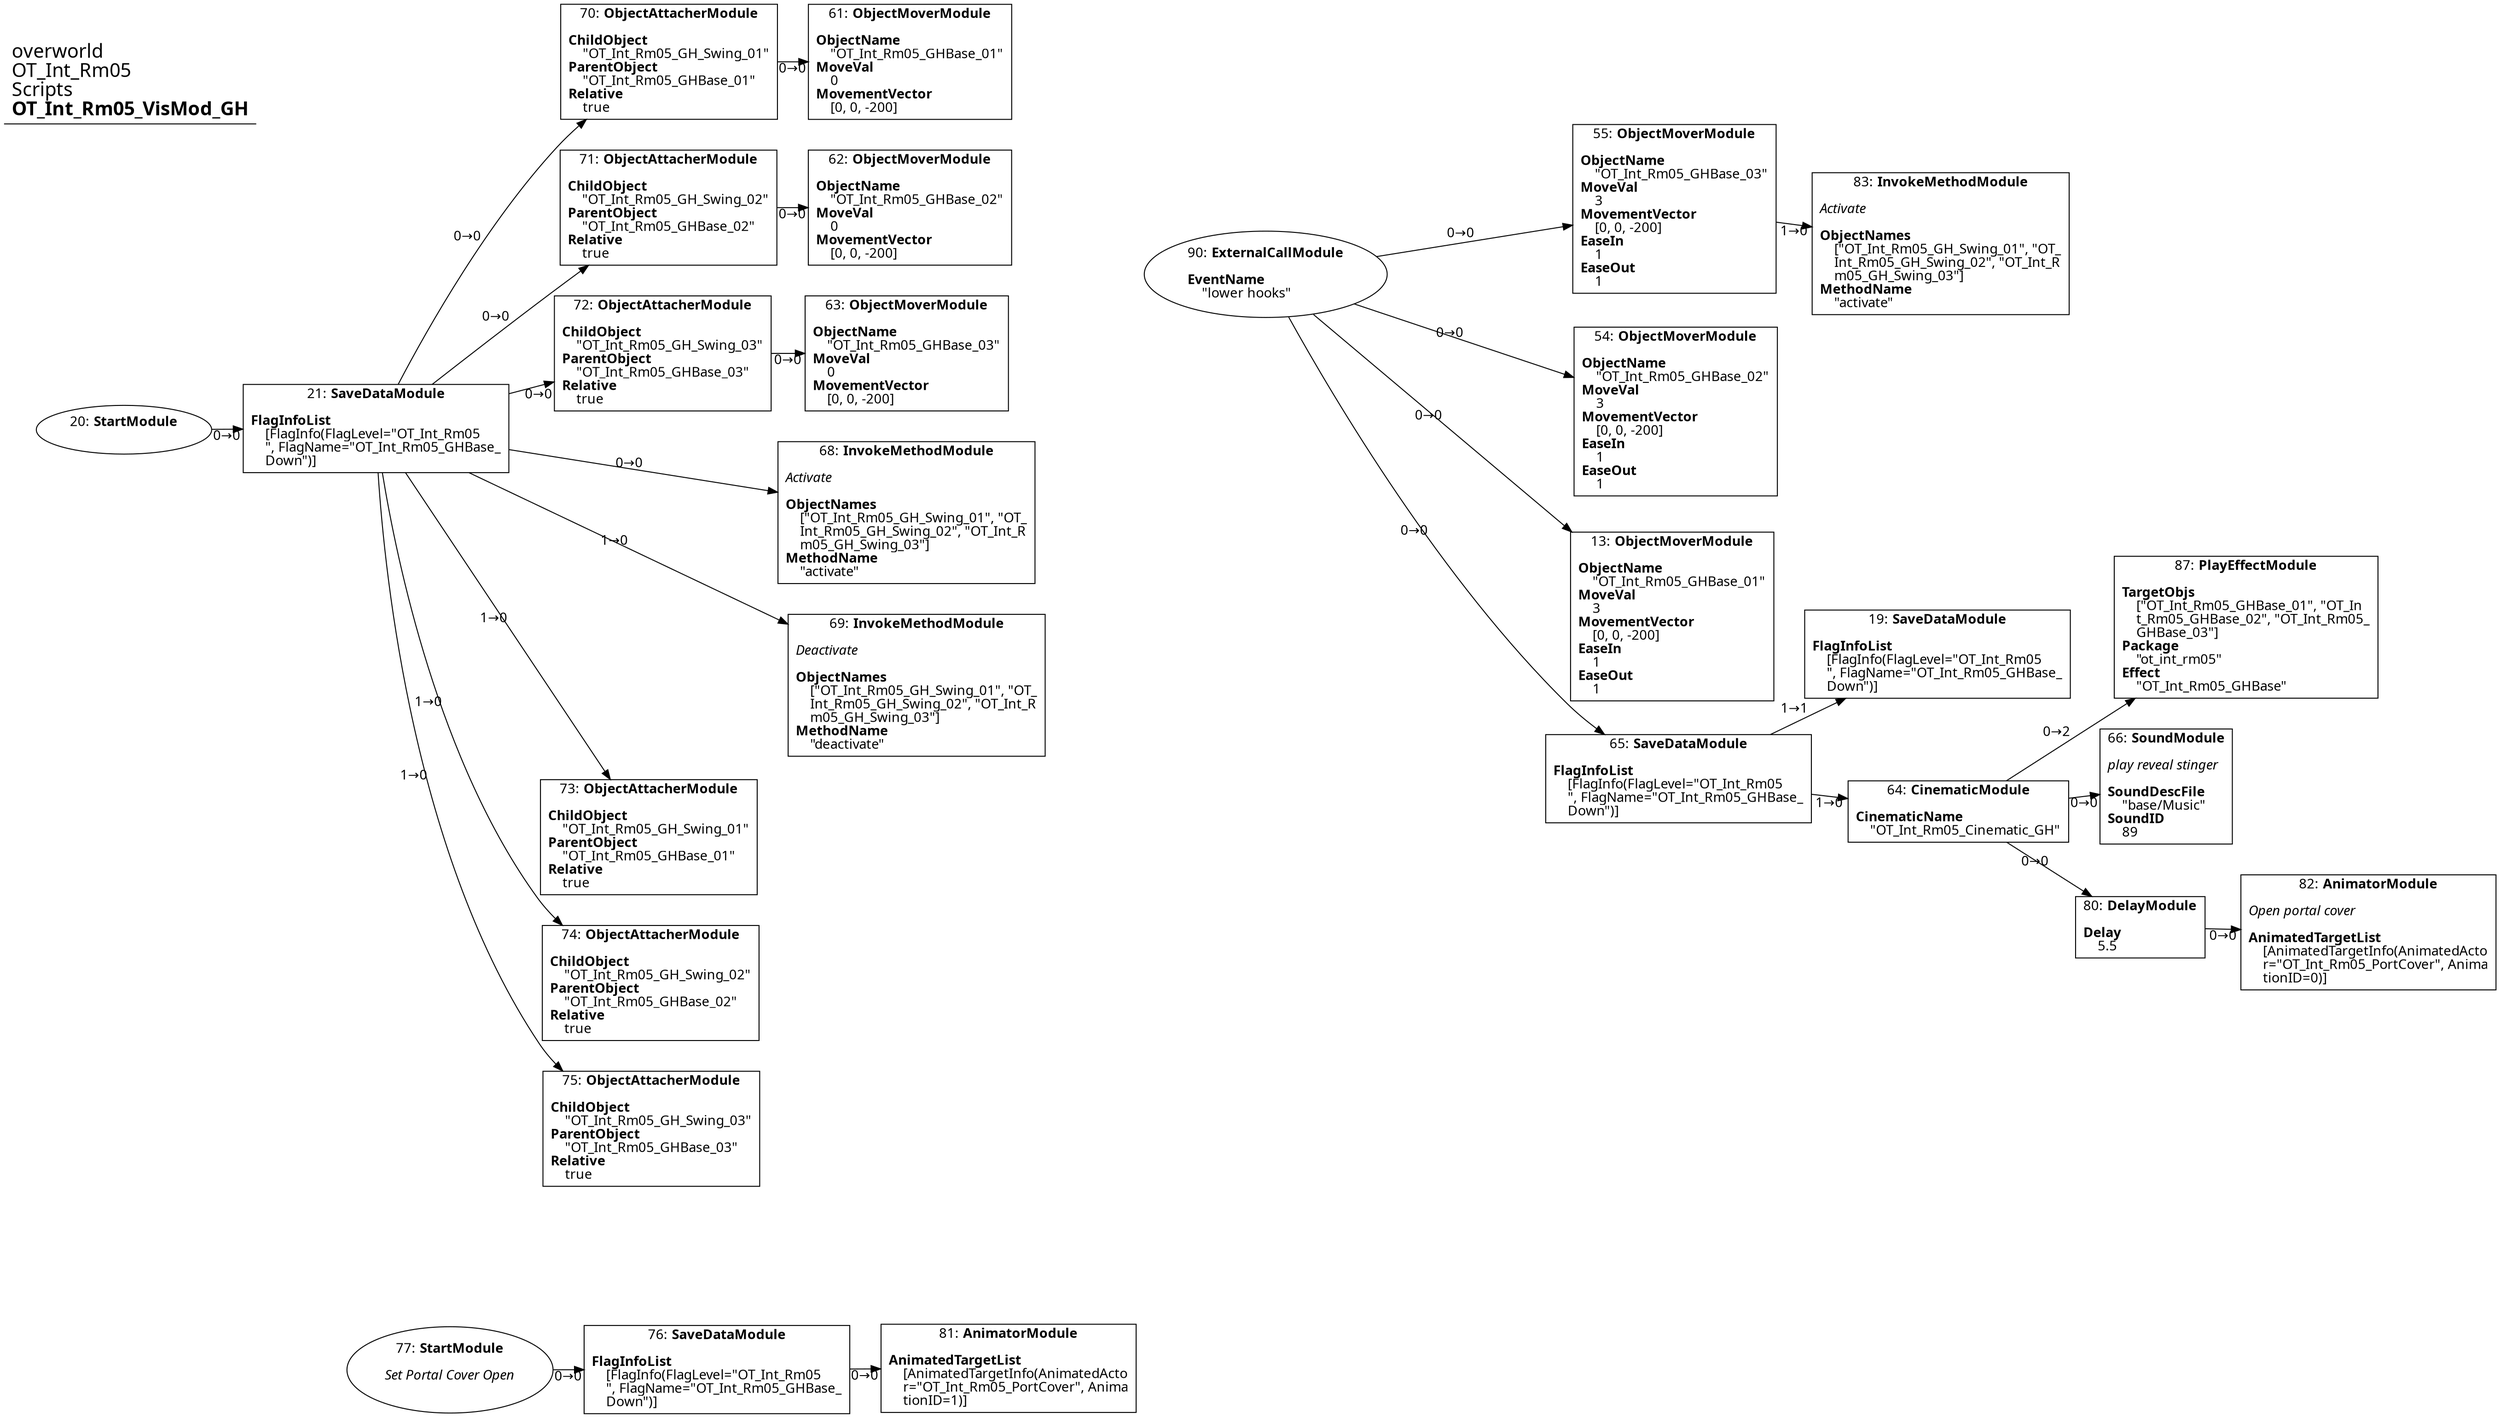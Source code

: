 digraph {
    layout = fdp;
    overlap = prism;
    sep = "+16";
    splines = spline;

    node [ shape = box ];

    graph [ fontname = "Segoe UI" ];
    node [ fontname = "Segoe UI" ];
    edge [ fontname = "Segoe UI" ];

    13 [ label = <13: <b>ObjectMoverModule</b><br/><br/><b>ObjectName</b><br align="left"/>    &quot;OT_Int_Rm05_GHBase_01&quot;<br align="left"/><b>MoveVal</b><br align="left"/>    3<br align="left"/><b>MovementVector</b><br align="left"/>    [0, 0, -200]<br align="left"/><b>EaseIn</b><br align="left"/>    1<br align="left"/><b>EaseOut</b><br align="left"/>    1<br align="left"/>> ];
    13 [ pos = "0.70500004,0.29900002!" ];

    19 [ label = <19: <b>SaveDataModule</b><br/><br/><b>FlagInfoList</b><br align="left"/>    [FlagInfo(FlagLevel=&quot;OT_Int_Rm05<br align="left"/>    &quot;, FlagName=&quot;OT_Int_Rm05_GHBase_<br align="left"/>    Down&quot;)]<br align="left"/>> ];
    19 [ pos = "0.957,0.263!" ];

    20 [ label = <20: <b>StartModule</b><br/><br/>> ];
    20 [ shape = oval ]
    20 [ pos = "-1.0480001,0.49100003!" ];
    20 -> 21 [ label = "0→0" ];

    21 [ label = <21: <b>SaveDataModule</b><br/><br/><b>FlagInfoList</b><br align="left"/>    [FlagInfo(FlagLevel=&quot;OT_Int_Rm05<br align="left"/>    &quot;, FlagName=&quot;OT_Int_Rm05_GHBase_<br align="left"/>    Down&quot;)]<br align="left"/>> ];
    21 [ pos = "-0.79,0.49100003!" ];
    21 -> 68 [ label = "0→0" ];
    21 -> 69 [ label = "1→0" ];
    21 -> 70 [ label = "0→0" ];
    21 -> 71 [ label = "0→0" ];
    21 -> 72 [ label = "0→0" ];
    21 -> 73 [ label = "1→0" ];
    21 -> 74 [ label = "1→0" ];
    21 -> 75 [ label = "1→0" ];

    54 [ label = <54: <b>ObjectMoverModule</b><br/><br/><b>ObjectName</b><br align="left"/>    &quot;OT_Int_Rm05_GHBase_02&quot;<br align="left"/><b>MoveVal</b><br align="left"/>    3<br align="left"/><b>MovementVector</b><br align="left"/>    [0, 0, -200]<br align="left"/><b>EaseIn</b><br align="left"/>    1<br align="left"/><b>EaseOut</b><br align="left"/>    1<br align="left"/>> ];
    54 [ pos = "0.70500004,0.46400002!" ];

    55 [ label = <55: <b>ObjectMoverModule</b><br/><br/><b>ObjectName</b><br align="left"/>    &quot;OT_Int_Rm05_GHBase_03&quot;<br align="left"/><b>MoveVal</b><br align="left"/>    3<br align="left"/><b>MovementVector</b><br align="left"/>    [0, 0, -200]<br align="left"/><b>EaseIn</b><br align="left"/>    1<br align="left"/><b>EaseOut</b><br align="left"/>    1<br align="left"/>> ];
    55 [ pos = "0.703,0.63600004!" ];
    55 -> 83 [ label = "1→0" ];

    61 [ label = <61: <b>ObjectMoverModule</b><br/><br/><b>ObjectName</b><br align="left"/>    &quot;OT_Int_Rm05_GHBase_01&quot;<br align="left"/><b>MoveVal</b><br align="left"/>    0<br align="left"/><b>MovementVector</b><br align="left"/>    [0, 0, -200]<br align="left"/>> ];
    61 [ pos = "-0.216,0.87100005!" ];

    62 [ label = <62: <b>ObjectMoverModule</b><br/><br/><b>ObjectName</b><br align="left"/>    &quot;OT_Int_Rm05_GHBase_02&quot;<br align="left"/><b>MoveVal</b><br align="left"/>    0<br align="left"/><b>MovementVector</b><br align="left"/>    [0, 0, -200]<br align="left"/>> ];
    62 [ pos = "-0.215,0.716!" ];

    63 [ label = <63: <b>ObjectMoverModule</b><br/><br/><b>ObjectName</b><br align="left"/>    &quot;OT_Int_Rm05_GHBase_03&quot;<br align="left"/><b>MoveVal</b><br align="left"/>    0<br align="left"/><b>MovementVector</b><br align="left"/>    [0, 0, -200]<br align="left"/>> ];
    63 [ pos = "-0.22000001,0.55700004!" ];

    64 [ label = <64: <b>CinematicModule</b><br/><br/><b>CinematicName</b><br align="left"/>    &quot;OT_Int_Rm05_Cinematic_GH&quot;<br align="left"/>> ];
    64 [ pos = "0.95900005,0.115!" ];
    64 -> 66 [ label = "0→0" ];
    64 -> 80 [ label = "0→0" ];
    64 -> 87 [ label = "0→2" ];

    65 [ label = <65: <b>SaveDataModule</b><br/><br/><b>FlagInfoList</b><br align="left"/>    [FlagInfo(FlagLevel=&quot;OT_Int_Rm05<br align="left"/>    &quot;, FlagName=&quot;OT_Int_Rm05_GHBase_<br align="left"/>    Down&quot;)]<br align="left"/>> ];
    65 [ pos = "0.70500004,0.13800001!" ];
    65 -> 64 [ label = "1→0" ];
    65 -> 19 [ label = "1→1" ];

    66 [ label = <66: <b>SoundModule</b><br/><br/><i>play reveal stinger<br align="left"/></i><br align="left"/><b>SoundDescFile</b><br align="left"/>    &quot;base/Music&quot;<br align="left"/><b>SoundID</b><br align="left"/>    89<br align="left"/>> ];
    66 [ pos = "1.215,0.115!" ];

    68 [ label = <68: <b>InvokeMethodModule</b><br/><br/><i>Activate<br align="left"/></i><br align="left"/><b>ObjectNames</b><br align="left"/>    [&quot;OT_Int_Rm05_GH_Swing_01&quot;, &quot;OT_<br align="left"/>    Int_Rm05_GH_Swing_02&quot;, &quot;OT_Int_R<br align="left"/>    m05_GH_Swing_03&quot;]<br align="left"/><b>MethodName</b><br align="left"/>    &quot;activate&quot;<br align="left"/>> ];
    68 [ pos = "-0.22000001,0.37800002!" ];

    69 [ label = <69: <b>InvokeMethodModule</b><br/><br/><i>Deactivate<br align="left"/></i><br align="left"/><b>ObjectNames</b><br align="left"/>    [&quot;OT_Int_Rm05_GH_Swing_01&quot;, &quot;OT_<br align="left"/>    Int_Rm05_GH_Swing_02&quot;, &quot;OT_Int_R<br align="left"/>    m05_GH_Swing_03&quot;]<br align="left"/><b>MethodName</b><br align="left"/>    &quot;deactivate&quot;<br align="left"/>> ];
    69 [ pos = "-0.21800001,0.22500001!" ];

    70 [ label = <70: <b>ObjectAttacherModule</b><br/><br/><b>ChildObject</b><br align="left"/>    &quot;OT_Int_Rm05_GH_Swing_01&quot;<br align="left"/><b>ParentObject</b><br align="left"/>    &quot;OT_Int_Rm05_GHBase_01&quot;<br align="left"/><b>Relative</b><br align="left"/>    true<br align="left"/>> ];
    70 [ pos = "-0.437,0.87100005!" ];
    70 -> 61 [ label = "0→0" ];

    71 [ label = <71: <b>ObjectAttacherModule</b><br/><br/><b>ChildObject</b><br align="left"/>    &quot;OT_Int_Rm05_GH_Swing_02&quot;<br align="left"/><b>ParentObject</b><br align="left"/>    &quot;OT_Int_Rm05_GHBase_02&quot;<br align="left"/><b>Relative</b><br align="left"/>    true<br align="left"/>> ];
    71 [ pos = "-0.439,0.716!" ];
    71 -> 62 [ label = "0→0" ];

    72 [ label = <72: <b>ObjectAttacherModule</b><br/><br/><b>ChildObject</b><br align="left"/>    &quot;OT_Int_Rm05_GH_Swing_03&quot;<br align="left"/><b>ParentObject</b><br align="left"/>    &quot;OT_Int_Rm05_GHBase_03&quot;<br align="left"/><b>Relative</b><br align="left"/>    true<br align="left"/>> ];
    72 [ pos = "-0.441,0.55700004!" ];
    72 -> 63 [ label = "0→0" ];

    73 [ label = <73: <b>ObjectAttacherModule</b><br/><br/><b>ChildObject</b><br align="left"/>    &quot;OT_Int_Rm05_GH_Swing_01&quot;<br align="left"/><b>ParentObject</b><br align="left"/>    &quot;OT_Int_Rm05_GHBase_01&quot;<br align="left"/><b>Relative</b><br align="left"/>    true<br align="left"/>> ];
    73 [ pos = "-0.43300003,0.039!" ];

    74 [ label = <74: <b>ObjectAttacherModule</b><br/><br/><b>ChildObject</b><br align="left"/>    &quot;OT_Int_Rm05_GH_Swing_02&quot;<br align="left"/><b>ParentObject</b><br align="left"/>    &quot;OT_Int_Rm05_GHBase_02&quot;<br align="left"/><b>Relative</b><br align="left"/>    true<br align="left"/>> ];
    74 [ pos = "-0.43400002,-0.051000003!" ];

    75 [ label = <75: <b>ObjectAttacherModule</b><br/><br/><b>ChildObject</b><br align="left"/>    &quot;OT_Int_Rm05_GH_Swing_03&quot;<br align="left"/><b>ParentObject</b><br align="left"/>    &quot;OT_Int_Rm05_GHBase_03&quot;<br align="left"/><b>Relative</b><br align="left"/>    true<br align="left"/>> ];
    75 [ pos = "-0.43400002,-0.14!" ];

    76 [ label = <76: <b>SaveDataModule</b><br/><br/><b>FlagInfoList</b><br align="left"/>    [FlagInfo(FlagLevel=&quot;OT_Int_Rm05<br align="left"/>    &quot;, FlagName=&quot;OT_Int_Rm05_GHBase_<br align="left"/>    Down&quot;)]<br align="left"/>> ];
    76 [ pos = "-0.397,-0.55200005!" ];
    76 -> 81 [ label = "0→0" ];

    77 [ label = <77: <b>StartModule</b><br/><br/><i>Set Portal Cover Open<br align="left"/></i><br align="left"/>> ];
    77 [ shape = oval ]
    77 [ pos = "-0.633,-0.55200005!" ];
    77 -> 76 [ label = "0→0" ];

    80 [ label = <80: <b>DelayModule</b><br/><br/><b>Delay</b><br align="left"/>    5.5<br align="left"/>> ];
    80 [ pos = "1.217,-0.065000005!" ];
    80 -> 82 [ label = "0→0" ];

    81 [ label = <81: <b>AnimatorModule</b><br/><br/><b>AnimatedTargetList</b><br align="left"/>    [AnimatedTargetInfo(AnimatedActo<br align="left"/>    r=&quot;OT_Int_Rm05_PortCover&quot;, Anima<br align="left"/>    tionID=1)]<br align="left"/>> ];
    81 [ pos = "-0.148,-0.55200005!" ];

    82 [ label = <82: <b>AnimatorModule</b><br/><br/><i>Open portal cover<br align="left"/></i><br align="left"/><b>AnimatedTargetList</b><br align="left"/>    [AnimatedTargetInfo(AnimatedActo<br align="left"/>    r=&quot;OT_Int_Rm05_PortCover&quot;, Anima<br align="left"/>    tionID=0)]<br align="left"/>> ];
    82 [ pos = "1.4120001,-0.065000005!" ];

    83 [ label = <83: <b>InvokeMethodModule</b><br/><br/><i>Activate<br align="left"/></i><br align="left"/><b>ObjectNames</b><br align="left"/>    [&quot;OT_Int_Rm05_GH_Swing_01&quot;, &quot;OT_<br align="left"/>    Int_Rm05_GH_Swing_02&quot;, &quot;OT_Int_R<br align="left"/>    m05_GH_Swing_03&quot;]<br align="left"/><b>MethodName</b><br align="left"/>    &quot;activate&quot;<br align="left"/>> ];
    83 [ pos = "0.93900007,0.61300004!" ];

    87 [ label = <87: <b>PlayEffectModule</b><br/><br/><b>TargetObjs</b><br align="left"/>    [&quot;OT_Int_Rm05_GHBase_01&quot;, &quot;OT_In<br align="left"/>    t_Rm05_GHBase_02&quot;, &quot;OT_Int_Rm05_<br align="left"/>    GHBase_03&quot;]<br align="left"/><b>Package</b><br align="left"/>    &quot;ot_int_rm05&quot;<br align="left"/><b>Effect</b><br align="left"/>    &quot;OT_Int_Rm05_GHBase&quot;<br align="left"/>> ];
    87 [ pos = "1.215,0.294!" ];

    90 [ label = <90: <b>ExternalCallModule</b><br/><br/><b>EventName</b><br align="left"/>    &quot;lower hooks&quot;<br align="left"/>> ];
    90 [ shape = oval ]
    90 [ pos = "0.20600002,0.63600004!" ];
    90 -> 55 [ label = "0→0" ];
    90 -> 54 [ label = "0→0" ];
    90 -> 13 [ label = "0→0" ];
    90 -> 65 [ label = "0→0" ];

    title [ pos = "-1.049,0.87200004!" ];
    title [ shape = underline ];
    title [ label = <<font point-size="20">overworld<br align="left"/>OT_Int_Rm05<br align="left"/>Scripts<br align="left"/><b>OT_Int_Rm05_VisMod_GH</b><br align="left"/></font>> ];
}
